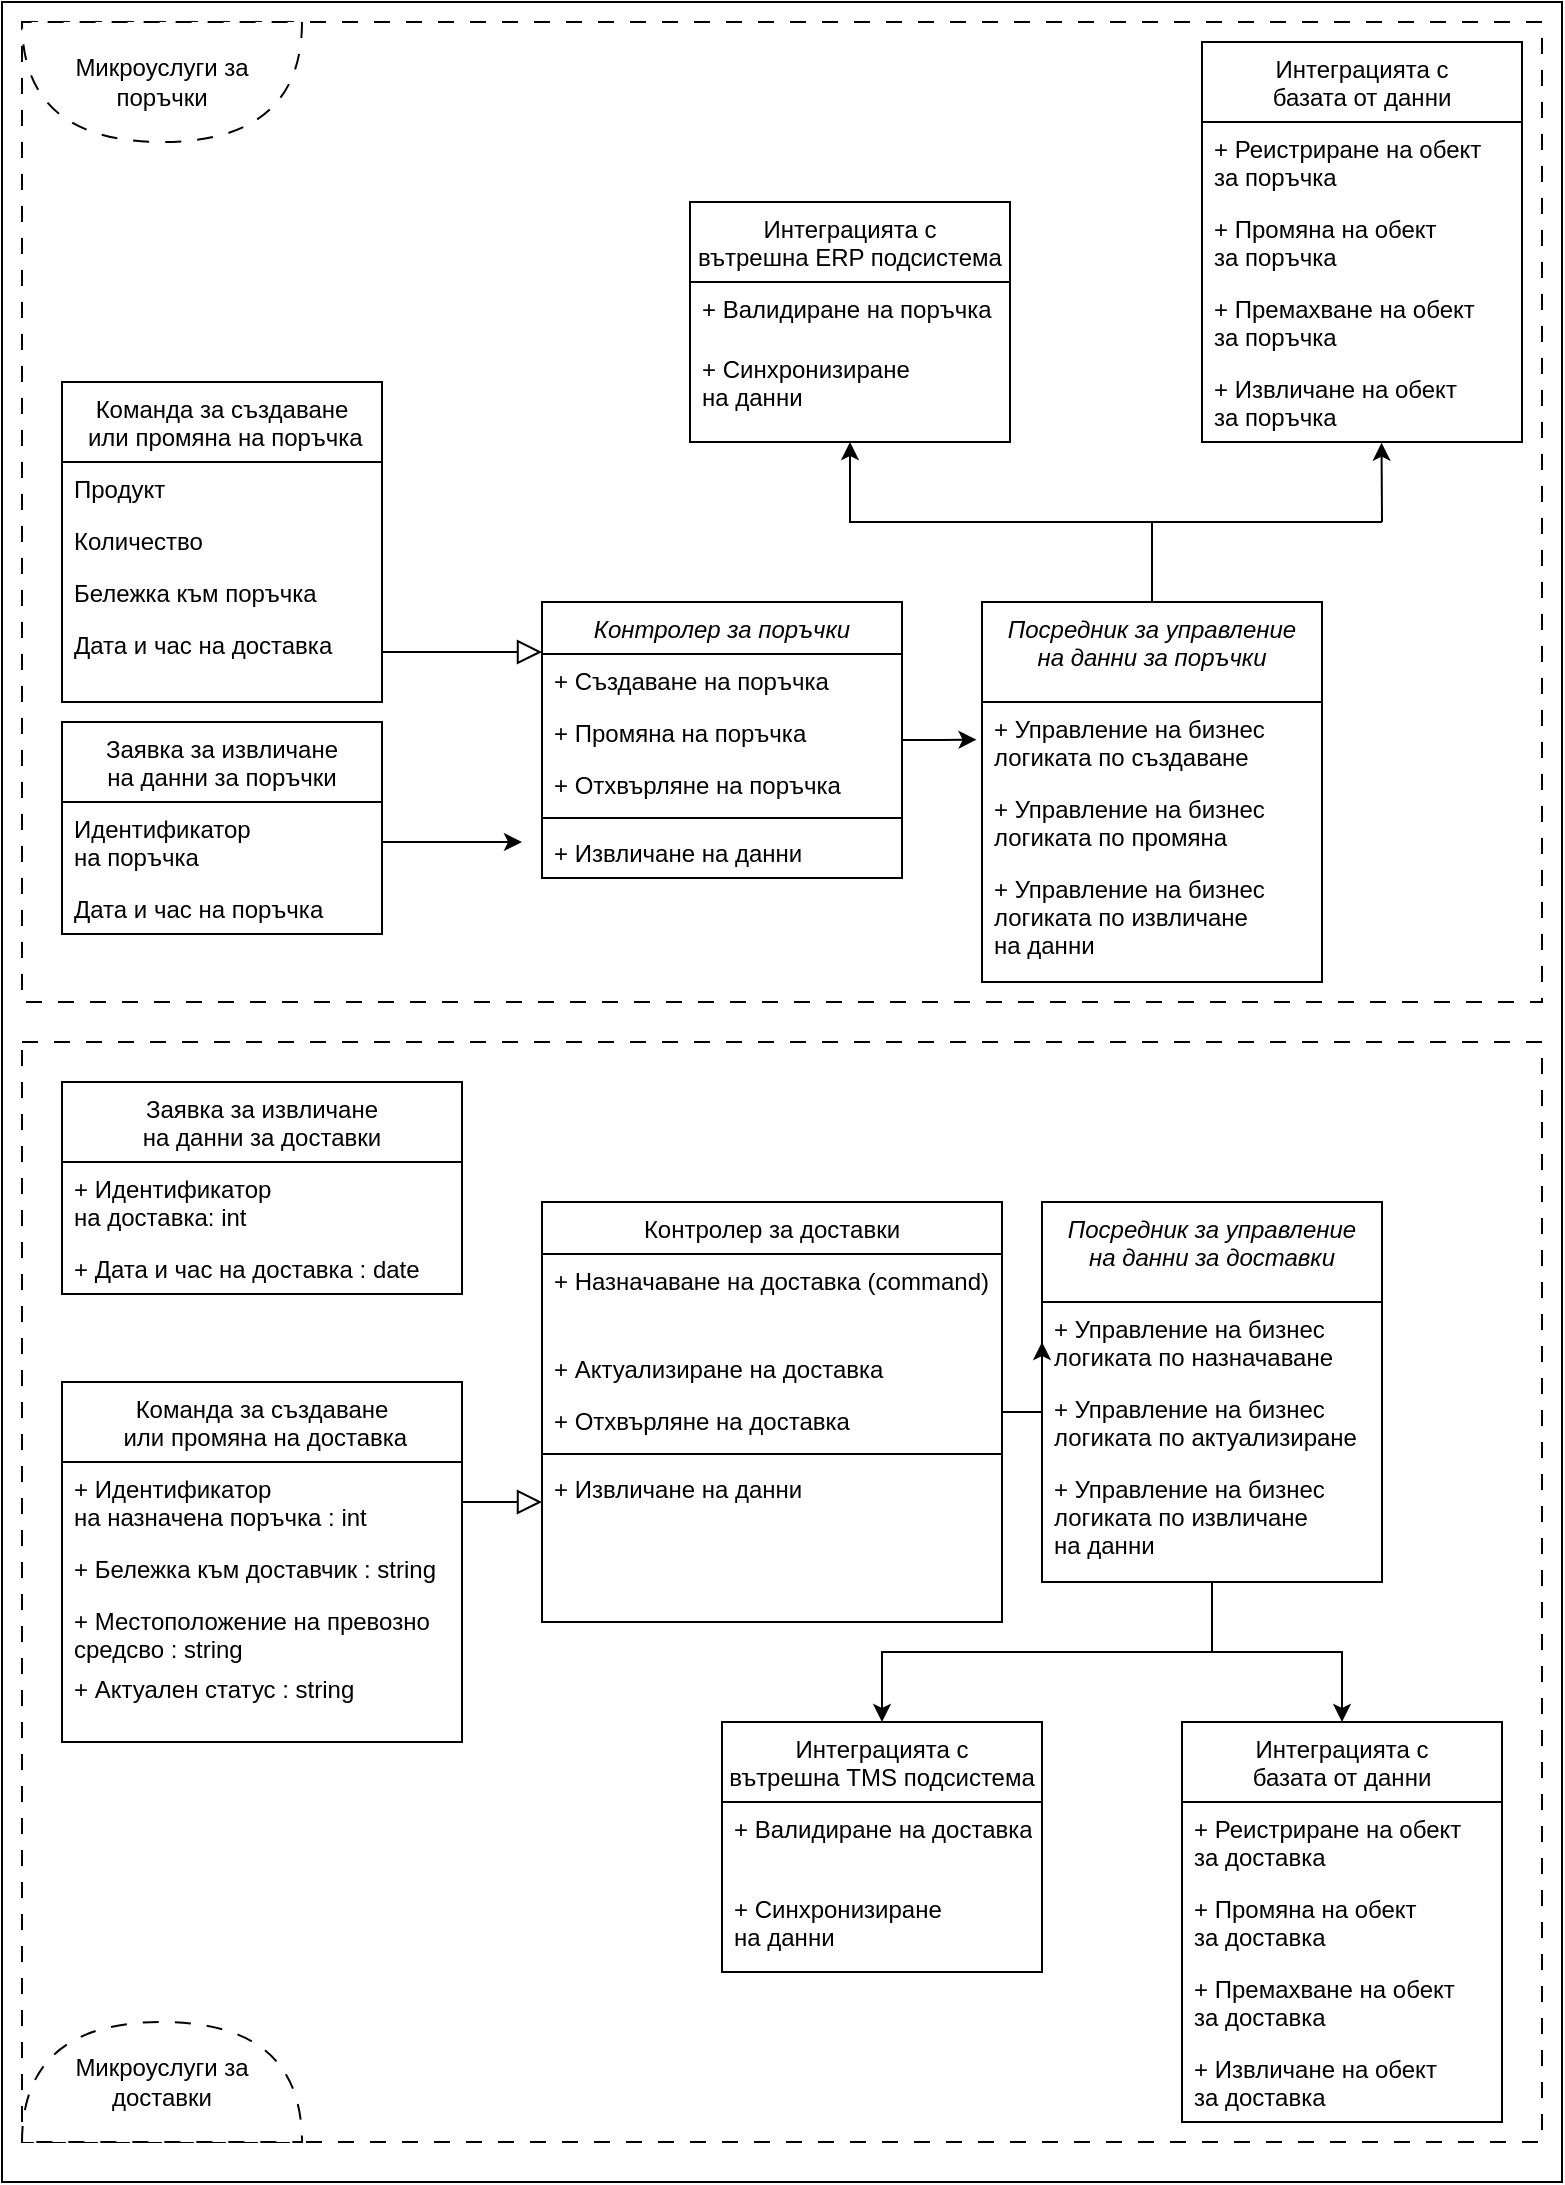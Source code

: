 <mxfile version="26.0.9">
  <diagram id="C5RBs43oDa-KdzZeNtuy" name="Page-1">
    <mxGraphModel dx="600" dy="1458" grid="1" gridSize="10" guides="1" tooltips="1" connect="1" arrows="1" fold="1" page="1" pageScale="1" pageWidth="827" pageHeight="1169" math="0" shadow="0">
      <root>
        <mxCell id="WIyWlLk6GJQsqaUBKTNV-0" />
        <mxCell id="WIyWlLk6GJQsqaUBKTNV-1" parent="WIyWlLk6GJQsqaUBKTNV-0" />
        <mxCell id="S2_QrUzKiXi8o2pbdPD4-12" value="" style="rounded=0;whiteSpace=wrap;html=1;" vertex="1" parent="WIyWlLk6GJQsqaUBKTNV-1">
          <mxGeometry y="-170" width="780" height="1090" as="geometry" />
        </mxCell>
        <mxCell id="S2_QrUzKiXi8o2pbdPD4-150" value="" style="rounded=0;whiteSpace=wrap;html=1;dashed=1;dashPattern=8 8;fillColor=none;" vertex="1" parent="WIyWlLk6GJQsqaUBKTNV-1">
          <mxGeometry x="10" y="350" width="760" height="550" as="geometry" />
        </mxCell>
        <mxCell id="S2_QrUzKiXi8o2pbdPD4-74" value="Контролер за поръчки" style="swimlane;fontStyle=2;align=center;verticalAlign=top;childLayout=stackLayout;horizontal=1;startSize=26;horizontalStack=0;resizeParent=1;resizeLast=0;collapsible=1;marginBottom=0;rounded=0;shadow=0;strokeWidth=1;" vertex="1" parent="WIyWlLk6GJQsqaUBKTNV-1">
          <mxGeometry x="270" y="130" width="180" height="138" as="geometry">
            <mxRectangle x="230" y="140" width="160" height="26" as="alternateBounds" />
          </mxGeometry>
        </mxCell>
        <mxCell id="S2_QrUzKiXi8o2pbdPD4-75" value="+ Създаване на поръчка" style="text;align=left;verticalAlign=top;spacingLeft=4;spacingRight=4;overflow=hidden;rotatable=0;points=[[0,0.5],[1,0.5]];portConstraint=eastwest;" vertex="1" parent="S2_QrUzKiXi8o2pbdPD4-74">
          <mxGeometry y="26" width="180" height="26" as="geometry" />
        </mxCell>
        <mxCell id="S2_QrUzKiXi8o2pbdPD4-76" value="+ Промяна на поръчка" style="text;align=left;verticalAlign=top;spacingLeft=4;spacingRight=4;overflow=hidden;rotatable=0;points=[[0,0.5],[1,0.5]];portConstraint=eastwest;rounded=0;shadow=0;html=0;" vertex="1" parent="S2_QrUzKiXi8o2pbdPD4-74">
          <mxGeometry y="52" width="180" height="26" as="geometry" />
        </mxCell>
        <mxCell id="S2_QrUzKiXi8o2pbdPD4-77" value="+ Отхвърляне на поръчка" style="text;align=left;verticalAlign=top;spacingLeft=4;spacingRight=4;overflow=hidden;rotatable=0;points=[[0,0.5],[1,0.5]];portConstraint=eastwest;rounded=0;shadow=0;html=0;" vertex="1" parent="S2_QrUzKiXi8o2pbdPD4-74">
          <mxGeometry y="78" width="180" height="26" as="geometry" />
        </mxCell>
        <mxCell id="S2_QrUzKiXi8o2pbdPD4-78" value="" style="line;html=1;strokeWidth=1;align=left;verticalAlign=middle;spacingTop=-1;spacingLeft=3;spacingRight=3;rotatable=0;labelPosition=right;points=[];portConstraint=eastwest;" vertex="1" parent="S2_QrUzKiXi8o2pbdPD4-74">
          <mxGeometry y="104" width="180" height="8" as="geometry" />
        </mxCell>
        <mxCell id="S2_QrUzKiXi8o2pbdPD4-79" value="+ Извличане на данни" style="text;align=left;verticalAlign=top;spacingLeft=4;spacingRight=4;overflow=hidden;rotatable=0;points=[[0,0.5],[1,0.5]];portConstraint=eastwest;" vertex="1" parent="S2_QrUzKiXi8o2pbdPD4-74">
          <mxGeometry y="112" width="180" height="26" as="geometry" />
        </mxCell>
        <mxCell id="S2_QrUzKiXi8o2pbdPD4-80" value="Команда за създаване&#xa; или промяна на поръчка" style="swimlane;fontStyle=0;align=center;verticalAlign=top;childLayout=stackLayout;horizontal=1;startSize=40;horizontalStack=0;resizeParent=1;resizeLast=0;collapsible=1;marginBottom=0;rounded=0;shadow=0;strokeWidth=1;" vertex="1" parent="WIyWlLk6GJQsqaUBKTNV-1">
          <mxGeometry x="30" y="20" width="160" height="160" as="geometry">
            <mxRectangle x="20" y="120" width="160" height="26" as="alternateBounds" />
          </mxGeometry>
        </mxCell>
        <mxCell id="S2_QrUzKiXi8o2pbdPD4-81" value="Продукт" style="text;align=left;verticalAlign=top;spacingLeft=4;spacingRight=4;overflow=hidden;rotatable=0;points=[[0,0.5],[1,0.5]];portConstraint=eastwest;" vertex="1" parent="S2_QrUzKiXi8o2pbdPD4-80">
          <mxGeometry y="40" width="160" height="26" as="geometry" />
        </mxCell>
        <mxCell id="S2_QrUzKiXi8o2pbdPD4-82" value="Количество" style="text;align=left;verticalAlign=top;spacingLeft=4;spacingRight=4;overflow=hidden;rotatable=0;points=[[0,0.5],[1,0.5]];portConstraint=eastwest;rounded=0;shadow=0;html=0;" vertex="1" parent="S2_QrUzKiXi8o2pbdPD4-80">
          <mxGeometry y="66" width="160" height="26" as="geometry" />
        </mxCell>
        <mxCell id="S2_QrUzKiXi8o2pbdPD4-83" value="Бележка към поръчка" style="text;align=left;verticalAlign=top;spacingLeft=4;spacingRight=4;overflow=hidden;rotatable=0;points=[[0,0.5],[1,0.5]];portConstraint=eastwest;rounded=0;shadow=0;html=0;" vertex="1" parent="S2_QrUzKiXi8o2pbdPD4-80">
          <mxGeometry y="92" width="160" height="26" as="geometry" />
        </mxCell>
        <mxCell id="S2_QrUzKiXi8o2pbdPD4-84" value="Дата и час на доставка" style="text;align=left;verticalAlign=top;spacingLeft=4;spacingRight=4;overflow=hidden;rotatable=0;points=[[0,0.5],[1,0.5]];portConstraint=eastwest;rounded=0;shadow=0;html=0;" vertex="1" parent="S2_QrUzKiXi8o2pbdPD4-80">
          <mxGeometry y="118" width="160" height="26" as="geometry" />
        </mxCell>
        <mxCell id="S2_QrUzKiXi8o2pbdPD4-85" value="" style="endArrow=block;endSize=10;endFill=0;shadow=0;strokeWidth=1;rounded=0;curved=0;edgeStyle=elbowEdgeStyle;elbow=vertical;" edge="1" parent="WIyWlLk6GJQsqaUBKTNV-1" source="S2_QrUzKiXi8o2pbdPD4-80" target="S2_QrUzKiXi8o2pbdPD4-74">
          <mxGeometry width="160" relative="1" as="geometry">
            <mxPoint x="210" y="213" as="sourcePoint" />
            <mxPoint x="210" y="213" as="targetPoint" />
          </mxGeometry>
        </mxCell>
        <mxCell id="S2_QrUzKiXi8o2pbdPD4-86" value="Интеграцията с &#xa;базата от данни" style="swimlane;fontStyle=0;align=center;verticalAlign=top;childLayout=stackLayout;horizontal=1;startSize=40;horizontalStack=0;resizeParent=1;resizeLast=0;collapsible=1;marginBottom=0;rounded=0;shadow=0;strokeWidth=1;" vertex="1" parent="WIyWlLk6GJQsqaUBKTNV-1">
          <mxGeometry x="600" y="-150" width="160" height="200" as="geometry">
            <mxRectangle x="550" y="140" width="160" height="26" as="alternateBounds" />
          </mxGeometry>
        </mxCell>
        <mxCell id="S2_QrUzKiXi8o2pbdPD4-87" value="+ Реистриране на обект&#xa;за поръчка" style="text;align=left;verticalAlign=top;spacingLeft=4;spacingRight=4;overflow=hidden;rotatable=0;points=[[0,0.5],[1,0.5]];portConstraint=eastwest;" vertex="1" parent="S2_QrUzKiXi8o2pbdPD4-86">
          <mxGeometry y="40" width="160" height="40" as="geometry" />
        </mxCell>
        <mxCell id="S2_QrUzKiXi8o2pbdPD4-88" value="+ Промяна на обект&#xa;за поръчка" style="text;align=left;verticalAlign=top;spacingLeft=4;spacingRight=4;overflow=hidden;rotatable=0;points=[[0,0.5],[1,0.5]];portConstraint=eastwest;rounded=0;shadow=0;html=0;" vertex="1" parent="S2_QrUzKiXi8o2pbdPD4-86">
          <mxGeometry y="80" width="160" height="40" as="geometry" />
        </mxCell>
        <mxCell id="S2_QrUzKiXi8o2pbdPD4-89" value="+ Премахване на обект&#xa;за поръчка" style="text;align=left;verticalAlign=top;spacingLeft=4;spacingRight=4;overflow=hidden;rotatable=0;points=[[0,0.5],[1,0.5]];portConstraint=eastwest;rounded=0;shadow=0;html=0;" vertex="1" parent="S2_QrUzKiXi8o2pbdPD4-86">
          <mxGeometry y="120" width="160" height="40" as="geometry" />
        </mxCell>
        <mxCell id="S2_QrUzKiXi8o2pbdPD4-90" value="+ Извличане на обект&#xa;за поръчка" style="text;align=left;verticalAlign=top;spacingLeft=4;spacingRight=4;overflow=hidden;rotatable=0;points=[[0,0.5],[1,0.5]];portConstraint=eastwest;rounded=0;shadow=0;html=0;" vertex="1" parent="S2_QrUzKiXi8o2pbdPD4-86">
          <mxGeometry y="160" width="160" height="40" as="geometry" />
        </mxCell>
        <mxCell id="S2_QrUzKiXi8o2pbdPD4-91" value="Интеграцията с &#xa;вътрешна ERP подсистема" style="swimlane;fontStyle=0;align=center;verticalAlign=top;childLayout=stackLayout;horizontal=1;startSize=40;horizontalStack=0;resizeParent=1;resizeLast=0;collapsible=1;marginBottom=0;rounded=0;shadow=0;strokeWidth=1;" vertex="1" parent="WIyWlLk6GJQsqaUBKTNV-1">
          <mxGeometry x="344" y="-70" width="160" height="120" as="geometry">
            <mxRectangle x="550" y="140" width="160" height="26" as="alternateBounds" />
          </mxGeometry>
        </mxCell>
        <mxCell id="S2_QrUzKiXi8o2pbdPD4-92" value="+ Валидиране на поръчка" style="text;align=left;verticalAlign=top;spacingLeft=4;spacingRight=4;overflow=hidden;rotatable=0;points=[[0,0.5],[1,0.5]];portConstraint=eastwest;" vertex="1" parent="S2_QrUzKiXi8o2pbdPD4-91">
          <mxGeometry y="40" width="160" height="30" as="geometry" />
        </mxCell>
        <mxCell id="S2_QrUzKiXi8o2pbdPD4-93" value="+ Синхронизиране&#xa;на данни" style="text;align=left;verticalAlign=top;spacingLeft=4;spacingRight=4;overflow=hidden;rotatable=0;points=[[0,0.5],[1,0.5]];portConstraint=eastwest;rounded=0;shadow=0;html=0;" vertex="1" parent="S2_QrUzKiXi8o2pbdPD4-91">
          <mxGeometry y="70" width="160" height="40" as="geometry" />
        </mxCell>
        <mxCell id="S2_QrUzKiXi8o2pbdPD4-94" style="edgeStyle=orthogonalEdgeStyle;rounded=0;orthogonalLoop=1;jettySize=auto;html=1;entryX=0.5;entryY=1;entryDx=0;entryDy=0;" edge="1" parent="WIyWlLk6GJQsqaUBKTNV-1" source="S2_QrUzKiXi8o2pbdPD4-95" target="S2_QrUzKiXi8o2pbdPD4-91">
          <mxGeometry relative="1" as="geometry" />
        </mxCell>
        <mxCell id="S2_QrUzKiXi8o2pbdPD4-95" value="Посредник за управление &#xa;на данни за поръчки" style="swimlane;fontStyle=2;align=center;verticalAlign=top;childLayout=stackLayout;horizontal=1;startSize=50;horizontalStack=0;resizeParent=1;resizeLast=0;collapsible=1;marginBottom=0;rounded=0;shadow=0;strokeWidth=1;" vertex="1" parent="WIyWlLk6GJQsqaUBKTNV-1">
          <mxGeometry x="490" y="130" width="170" height="190" as="geometry">
            <mxRectangle x="230" y="140" width="160" height="26" as="alternateBounds" />
          </mxGeometry>
        </mxCell>
        <mxCell id="S2_QrUzKiXi8o2pbdPD4-96" value="+ Управление на бизнес &#xa;логиката по създаване" style="text;align=left;verticalAlign=top;spacingLeft=4;spacingRight=4;overflow=hidden;rotatable=0;points=[[0,0.5],[1,0.5]];portConstraint=eastwest;" vertex="1" parent="S2_QrUzKiXi8o2pbdPD4-95">
          <mxGeometry y="50" width="170" height="40" as="geometry" />
        </mxCell>
        <mxCell id="S2_QrUzKiXi8o2pbdPD4-97" value="+ Управление на бизнес &#xa;логиката по промяна" style="text;align=left;verticalAlign=top;spacingLeft=4;spacingRight=4;overflow=hidden;rotatable=0;points=[[0,0.5],[1,0.5]];portConstraint=eastwest;" vertex="1" parent="S2_QrUzKiXi8o2pbdPD4-95">
          <mxGeometry y="90" width="170" height="40" as="geometry" />
        </mxCell>
        <mxCell id="S2_QrUzKiXi8o2pbdPD4-98" value="+ Управление на бизнес &#xa;логиката по извличане &#xa;на данни" style="text;align=left;verticalAlign=top;spacingLeft=4;spacingRight=4;overflow=hidden;rotatable=0;points=[[0,0.5],[1,0.5]];portConstraint=eastwest;" vertex="1" parent="S2_QrUzKiXi8o2pbdPD4-95">
          <mxGeometry y="130" width="170" height="50" as="geometry" />
        </mxCell>
        <mxCell id="S2_QrUzKiXi8o2pbdPD4-99" value="" style="endArrow=classic;html=1;rounded=0;entryX=0.561;entryY=1.009;entryDx=0;entryDy=0;entryPerimeter=0;" edge="1" parent="WIyWlLk6GJQsqaUBKTNV-1" target="S2_QrUzKiXi8o2pbdPD4-90">
          <mxGeometry width="50" height="50" relative="1" as="geometry">
            <mxPoint x="690" y="90" as="sourcePoint" />
            <mxPoint x="510" y="60" as="targetPoint" />
          </mxGeometry>
        </mxCell>
        <mxCell id="S2_QrUzKiXi8o2pbdPD4-100" value="" style="endArrow=none;html=1;rounded=0;" edge="1" parent="WIyWlLk6GJQsqaUBKTNV-1">
          <mxGeometry width="50" height="50" relative="1" as="geometry">
            <mxPoint x="570" y="90" as="sourcePoint" />
            <mxPoint x="690" y="90" as="targetPoint" />
          </mxGeometry>
        </mxCell>
        <mxCell id="S2_QrUzKiXi8o2pbdPD4-101" style="edgeStyle=orthogonalEdgeStyle;rounded=0;orthogonalLoop=1;jettySize=auto;html=1;entryX=-0.017;entryY=0.471;entryDx=0;entryDy=0;entryPerimeter=0;" edge="1" parent="WIyWlLk6GJQsqaUBKTNV-1" source="S2_QrUzKiXi8o2pbdPD4-74">
          <mxGeometry relative="1" as="geometry">
            <mxPoint x="487.28" y="198.84" as="targetPoint" />
          </mxGeometry>
        </mxCell>
        <mxCell id="S2_QrUzKiXi8o2pbdPD4-141" style="edgeStyle=orthogonalEdgeStyle;rounded=0;orthogonalLoop=1;jettySize=auto;html=1;entryX=0;entryY=0.5;entryDx=0;entryDy=0;" edge="1" parent="WIyWlLk6GJQsqaUBKTNV-1" source="S2_QrUzKiXi8o2pbdPD4-103" target="S2_QrUzKiXi8o2pbdPD4-124">
          <mxGeometry relative="1" as="geometry" />
        </mxCell>
        <mxCell id="S2_QrUzKiXi8o2pbdPD4-103" value="Контролер за доставки" style="swimlane;fontStyle=0;align=center;verticalAlign=top;childLayout=stackLayout;horizontal=1;startSize=26;horizontalStack=0;resizeParent=1;resizeLast=0;collapsible=1;marginBottom=0;rounded=0;shadow=0;strokeWidth=1;" vertex="1" parent="WIyWlLk6GJQsqaUBKTNV-1">
          <mxGeometry x="270" y="430" width="230" height="210" as="geometry">
            <mxRectangle x="230" y="140" width="160" height="26" as="alternateBounds" />
          </mxGeometry>
        </mxCell>
        <mxCell id="S2_QrUzKiXi8o2pbdPD4-104" value="+ Назначаване на доставка (command)" style="text;align=left;verticalAlign=top;spacingLeft=4;spacingRight=4;overflow=hidden;rotatable=0;points=[[0,0.5],[1,0.5]];portConstraint=eastwest;" vertex="1" parent="S2_QrUzKiXi8o2pbdPD4-103">
          <mxGeometry y="26" width="230" height="44" as="geometry" />
        </mxCell>
        <mxCell id="S2_QrUzKiXi8o2pbdPD4-105" value="+ Актуализиране на доставка" style="text;align=left;verticalAlign=top;spacingLeft=4;spacingRight=4;overflow=hidden;rotatable=0;points=[[0,0.5],[1,0.5]];portConstraint=eastwest;rounded=0;shadow=0;html=0;" vertex="1" parent="S2_QrUzKiXi8o2pbdPD4-103">
          <mxGeometry y="70" width="230" height="26" as="geometry" />
        </mxCell>
        <mxCell id="S2_QrUzKiXi8o2pbdPD4-106" value="+ Отхвърляне на доставка" style="text;align=left;verticalAlign=top;spacingLeft=4;spacingRight=4;overflow=hidden;rotatable=0;points=[[0,0.5],[1,0.5]];portConstraint=eastwest;rounded=0;shadow=0;html=0;" vertex="1" parent="S2_QrUzKiXi8o2pbdPD4-103">
          <mxGeometry y="96" width="230" height="26" as="geometry" />
        </mxCell>
        <mxCell id="S2_QrUzKiXi8o2pbdPD4-107" value="" style="line;html=1;strokeWidth=1;align=left;verticalAlign=middle;spacingTop=-1;spacingLeft=3;spacingRight=3;rotatable=0;labelPosition=right;points=[];portConstraint=eastwest;" vertex="1" parent="S2_QrUzKiXi8o2pbdPD4-103">
          <mxGeometry y="122" width="230" height="8" as="geometry" />
        </mxCell>
        <mxCell id="S2_QrUzKiXi8o2pbdPD4-108" value="+ Извличане на данни" style="text;align=left;verticalAlign=top;spacingLeft=4;spacingRight=4;overflow=hidden;rotatable=0;points=[[0,0.5],[1,0.5]];portConstraint=eastwest;" vertex="1" parent="S2_QrUzKiXi8o2pbdPD4-103">
          <mxGeometry y="130" width="230" height="26" as="geometry" />
        </mxCell>
        <mxCell id="S2_QrUzKiXi8o2pbdPD4-109" value="Команда за създаване&#xa; или промяна на доставка" style="swimlane;fontStyle=0;align=center;verticalAlign=top;childLayout=stackLayout;horizontal=1;startSize=40;horizontalStack=0;resizeParent=1;resizeLast=0;collapsible=1;marginBottom=0;rounded=0;shadow=0;strokeWidth=1;" vertex="1" parent="WIyWlLk6GJQsqaUBKTNV-1">
          <mxGeometry x="30" y="520" width="200" height="180" as="geometry">
            <mxRectangle x="20" y="120" width="160" height="26" as="alternateBounds" />
          </mxGeometry>
        </mxCell>
        <mxCell id="S2_QrUzKiXi8o2pbdPD4-110" value="+ Идентификатор&#xa;на назначена поръчка : int" style="text;align=left;verticalAlign=top;spacingLeft=4;spacingRight=4;overflow=hidden;rotatable=0;points=[[0,0.5],[1,0.5]];portConstraint=eastwest;" vertex="1" parent="S2_QrUzKiXi8o2pbdPD4-109">
          <mxGeometry y="40" width="200" height="40" as="geometry" />
        </mxCell>
        <mxCell id="S2_QrUzKiXi8o2pbdPD4-111" value="+ Бележка към доставчик : string" style="text;align=left;verticalAlign=top;spacingLeft=4;spacingRight=4;overflow=hidden;rotatable=0;points=[[0,0.5],[1,0.5]];portConstraint=eastwest;rounded=0;shadow=0;html=0;" vertex="1" parent="S2_QrUzKiXi8o2pbdPD4-109">
          <mxGeometry y="80" width="200" height="26" as="geometry" />
        </mxCell>
        <mxCell id="S2_QrUzKiXi8o2pbdPD4-112" value="+ Местоположение на превозно&#xa;средсво : string" style="text;align=left;verticalAlign=top;spacingLeft=4;spacingRight=4;overflow=hidden;rotatable=0;points=[[0,0.5],[1,0.5]];portConstraint=eastwest;rounded=0;shadow=0;html=0;" vertex="1" parent="S2_QrUzKiXi8o2pbdPD4-109">
          <mxGeometry y="106" width="200" height="34" as="geometry" />
        </mxCell>
        <mxCell id="S2_QrUzKiXi8o2pbdPD4-113" value="+ Актуален статус : string" style="text;align=left;verticalAlign=top;spacingLeft=4;spacingRight=4;overflow=hidden;rotatable=0;points=[[0,0.5],[1,0.5]];portConstraint=eastwest;rounded=0;shadow=0;html=0;" vertex="1" parent="S2_QrUzKiXi8o2pbdPD4-109">
          <mxGeometry y="140" width="200" height="26" as="geometry" />
        </mxCell>
        <mxCell id="S2_QrUzKiXi8o2pbdPD4-114" value="" style="endArrow=block;endSize=10;endFill=0;shadow=0;strokeWidth=1;rounded=0;curved=0;edgeStyle=elbowEdgeStyle;elbow=vertical;" edge="1" parent="WIyWlLk6GJQsqaUBKTNV-1" source="S2_QrUzKiXi8o2pbdPD4-109" target="S2_QrUzKiXi8o2pbdPD4-103">
          <mxGeometry width="160" relative="1" as="geometry">
            <mxPoint x="220" y="743" as="sourcePoint" />
            <mxPoint x="220" y="743" as="targetPoint" />
          </mxGeometry>
        </mxCell>
        <mxCell id="S2_QrUzKiXi8o2pbdPD4-115" value="Интеграцията с &#xa;базата от данни" style="swimlane;fontStyle=0;align=center;verticalAlign=top;childLayout=stackLayout;horizontal=1;startSize=40;horizontalStack=0;resizeParent=1;resizeLast=0;collapsible=1;marginBottom=0;rounded=0;shadow=0;strokeWidth=1;" vertex="1" parent="WIyWlLk6GJQsqaUBKTNV-1">
          <mxGeometry x="590" y="690" width="160" height="200" as="geometry">
            <mxRectangle x="550" y="140" width="160" height="26" as="alternateBounds" />
          </mxGeometry>
        </mxCell>
        <mxCell id="S2_QrUzKiXi8o2pbdPD4-116" value="+ Реистриране на обект&#xa;за доставка" style="text;align=left;verticalAlign=top;spacingLeft=4;spacingRight=4;overflow=hidden;rotatable=0;points=[[0,0.5],[1,0.5]];portConstraint=eastwest;" vertex="1" parent="S2_QrUzKiXi8o2pbdPD4-115">
          <mxGeometry y="40" width="160" height="40" as="geometry" />
        </mxCell>
        <mxCell id="S2_QrUzKiXi8o2pbdPD4-117" value="+ Промяна на обект&#xa;за доставка" style="text;align=left;verticalAlign=top;spacingLeft=4;spacingRight=4;overflow=hidden;rotatable=0;points=[[0,0.5],[1,0.5]];portConstraint=eastwest;rounded=0;shadow=0;html=0;" vertex="1" parent="S2_QrUzKiXi8o2pbdPD4-115">
          <mxGeometry y="80" width="160" height="40" as="geometry" />
        </mxCell>
        <mxCell id="S2_QrUzKiXi8o2pbdPD4-118" value="+ Премахване на обект&#xa;за доставка" style="text;align=left;verticalAlign=top;spacingLeft=4;spacingRight=4;overflow=hidden;rotatable=0;points=[[0,0.5],[1,0.5]];portConstraint=eastwest;rounded=0;shadow=0;html=0;" vertex="1" parent="S2_QrUzKiXi8o2pbdPD4-115">
          <mxGeometry y="120" width="160" height="40" as="geometry" />
        </mxCell>
        <mxCell id="S2_QrUzKiXi8o2pbdPD4-119" value="+ Извличане на обект&#xa;за доставка" style="text;align=left;verticalAlign=top;spacingLeft=4;spacingRight=4;overflow=hidden;rotatable=0;points=[[0,0.5],[1,0.5]];portConstraint=eastwest;rounded=0;shadow=0;html=0;" vertex="1" parent="S2_QrUzKiXi8o2pbdPD4-115">
          <mxGeometry y="160" width="160" height="40" as="geometry" />
        </mxCell>
        <mxCell id="S2_QrUzKiXi8o2pbdPD4-120" value="Интеграцията с &#xa;вътрешна TMS подсистема" style="swimlane;fontStyle=0;align=center;verticalAlign=top;childLayout=stackLayout;horizontal=1;startSize=40;horizontalStack=0;resizeParent=1;resizeLast=0;collapsible=1;marginBottom=0;rounded=0;shadow=0;strokeWidth=1;" vertex="1" parent="WIyWlLk6GJQsqaUBKTNV-1">
          <mxGeometry x="360" y="690" width="160" height="125" as="geometry">
            <mxRectangle x="550" y="140" width="160" height="26" as="alternateBounds" />
          </mxGeometry>
        </mxCell>
        <mxCell id="S2_QrUzKiXi8o2pbdPD4-121" value="+ Валидиране на доставка" style="text;align=left;verticalAlign=top;spacingLeft=4;spacingRight=4;overflow=hidden;rotatable=0;points=[[0,0.5],[1,0.5]];portConstraint=eastwest;" vertex="1" parent="S2_QrUzKiXi8o2pbdPD4-120">
          <mxGeometry y="40" width="160" height="40" as="geometry" />
        </mxCell>
        <mxCell id="S2_QrUzKiXi8o2pbdPD4-122" value="+ Синхронизиране&#xa;на данни" style="text;align=left;verticalAlign=top;spacingLeft=4;spacingRight=4;overflow=hidden;rotatable=0;points=[[0,0.5],[1,0.5]];portConstraint=eastwest;rounded=0;shadow=0;html=0;" vertex="1" parent="S2_QrUzKiXi8o2pbdPD4-120">
          <mxGeometry y="80" width="160" height="40" as="geometry" />
        </mxCell>
        <mxCell id="S2_QrUzKiXi8o2pbdPD4-139" style="edgeStyle=orthogonalEdgeStyle;rounded=0;orthogonalLoop=1;jettySize=auto;html=1;entryX=0.5;entryY=0;entryDx=0;entryDy=0;" edge="1" parent="WIyWlLk6GJQsqaUBKTNV-1" source="S2_QrUzKiXi8o2pbdPD4-123" target="S2_QrUzKiXi8o2pbdPD4-115">
          <mxGeometry relative="1" as="geometry" />
        </mxCell>
        <mxCell id="S2_QrUzKiXi8o2pbdPD4-146" style="edgeStyle=orthogonalEdgeStyle;rounded=0;orthogonalLoop=1;jettySize=auto;html=1;entryX=0.5;entryY=0;entryDx=0;entryDy=0;" edge="1" parent="WIyWlLk6GJQsqaUBKTNV-1" source="S2_QrUzKiXi8o2pbdPD4-123" target="S2_QrUzKiXi8o2pbdPD4-120">
          <mxGeometry relative="1" as="geometry" />
        </mxCell>
        <mxCell id="S2_QrUzKiXi8o2pbdPD4-123" value="Посредник за управление &#xa;на данни за доставки" style="swimlane;fontStyle=2;align=center;verticalAlign=top;childLayout=stackLayout;horizontal=1;startSize=50;horizontalStack=0;resizeParent=1;resizeLast=0;collapsible=1;marginBottom=0;rounded=0;shadow=0;strokeWidth=1;" vertex="1" parent="WIyWlLk6GJQsqaUBKTNV-1">
          <mxGeometry x="520" y="430" width="170" height="190" as="geometry">
            <mxRectangle x="230" y="140" width="160" height="26" as="alternateBounds" />
          </mxGeometry>
        </mxCell>
        <mxCell id="S2_QrUzKiXi8o2pbdPD4-124" value="+ Управление на бизнес &#xa;логиката по назначаване " style="text;align=left;verticalAlign=top;spacingLeft=4;spacingRight=4;overflow=hidden;rotatable=0;points=[[0,0.5],[1,0.5]];portConstraint=eastwest;" vertex="1" parent="S2_QrUzKiXi8o2pbdPD4-123">
          <mxGeometry y="50" width="170" height="40" as="geometry" />
        </mxCell>
        <mxCell id="S2_QrUzKiXi8o2pbdPD4-125" value="+ Управление на бизнес &#xa;логиката по актуализиране " style="text;align=left;verticalAlign=top;spacingLeft=4;spacingRight=4;overflow=hidden;rotatable=0;points=[[0,0.5],[1,0.5]];portConstraint=eastwest;" vertex="1" parent="S2_QrUzKiXi8o2pbdPD4-123">
          <mxGeometry y="90" width="170" height="40" as="geometry" />
        </mxCell>
        <mxCell id="S2_QrUzKiXi8o2pbdPD4-126" value="+ Управление на бизнес &#xa;логиката по извличане &#xa;на данни" style="text;align=left;verticalAlign=top;spacingLeft=4;spacingRight=4;overflow=hidden;rotatable=0;points=[[0,0.5],[1,0.5]];portConstraint=eastwest;" vertex="1" parent="S2_QrUzKiXi8o2pbdPD4-123">
          <mxGeometry y="130" width="170" height="50" as="geometry" />
        </mxCell>
        <mxCell id="S2_QrUzKiXi8o2pbdPD4-127" value="Заявка за извличане&#xa;на данни за поръчки" style="swimlane;fontStyle=0;align=center;verticalAlign=top;childLayout=stackLayout;horizontal=1;startSize=40;horizontalStack=0;resizeParent=1;resizeLast=0;collapsible=1;marginBottom=0;rounded=0;shadow=0;strokeWidth=1;" vertex="1" parent="WIyWlLk6GJQsqaUBKTNV-1">
          <mxGeometry x="30" y="190" width="160" height="106" as="geometry">
            <mxRectangle x="20" y="120" width="160" height="26" as="alternateBounds" />
          </mxGeometry>
        </mxCell>
        <mxCell id="S2_QrUzKiXi8o2pbdPD4-128" style="edgeStyle=orthogonalEdgeStyle;rounded=0;orthogonalLoop=1;jettySize=auto;html=1;" edge="1" parent="S2_QrUzKiXi8o2pbdPD4-127" source="S2_QrUzKiXi8o2pbdPD4-129">
          <mxGeometry relative="1" as="geometry">
            <mxPoint x="230" y="60" as="targetPoint" />
          </mxGeometry>
        </mxCell>
        <mxCell id="S2_QrUzKiXi8o2pbdPD4-129" value="Идентификатор &#xa;на поръчка" style="text;align=left;verticalAlign=top;spacingLeft=4;spacingRight=4;overflow=hidden;rotatable=0;points=[[0,0.5],[1,0.5]];portConstraint=eastwest;" vertex="1" parent="S2_QrUzKiXi8o2pbdPD4-127">
          <mxGeometry y="40" width="160" height="40" as="geometry" />
        </mxCell>
        <mxCell id="S2_QrUzKiXi8o2pbdPD4-130" value="Дата и час на поръчка" style="text;align=left;verticalAlign=top;spacingLeft=4;spacingRight=4;overflow=hidden;rotatable=0;points=[[0,0.5],[1,0.5]];portConstraint=eastwest;rounded=0;shadow=0;html=0;" vertex="1" parent="S2_QrUzKiXi8o2pbdPD4-127">
          <mxGeometry y="80" width="160" height="26" as="geometry" />
        </mxCell>
        <mxCell id="S2_QrUzKiXi8o2pbdPD4-131" value="Заявка за извличане&#xa;на данни за доставки" style="swimlane;fontStyle=0;align=center;verticalAlign=top;childLayout=stackLayout;horizontal=1;startSize=40;horizontalStack=0;resizeParent=1;resizeLast=0;collapsible=1;marginBottom=0;rounded=0;shadow=0;strokeWidth=1;" vertex="1" parent="WIyWlLk6GJQsqaUBKTNV-1">
          <mxGeometry x="30" y="370" width="200" height="106" as="geometry">
            <mxRectangle x="20" y="120" width="160" height="26" as="alternateBounds" />
          </mxGeometry>
        </mxCell>
        <mxCell id="S2_QrUzKiXi8o2pbdPD4-132" value="+ Идентификатор &#xa;на доставка: int" style="text;align=left;verticalAlign=top;spacingLeft=4;spacingRight=4;overflow=hidden;rotatable=0;points=[[0,0.5],[1,0.5]];portConstraint=eastwest;" vertex="1" parent="S2_QrUzKiXi8o2pbdPD4-131">
          <mxGeometry y="40" width="200" height="40" as="geometry" />
        </mxCell>
        <mxCell id="S2_QrUzKiXi8o2pbdPD4-133" value="+ Дата и час на доставка : date" style="text;align=left;verticalAlign=top;spacingLeft=4;spacingRight=4;overflow=hidden;rotatable=0;points=[[0,0.5],[1,0.5]];portConstraint=eastwest;rounded=0;shadow=0;html=0;" vertex="1" parent="S2_QrUzKiXi8o2pbdPD4-131">
          <mxGeometry y="80" width="200" height="26" as="geometry" />
        </mxCell>
        <mxCell id="S2_QrUzKiXi8o2pbdPD4-147" value="" style="rounded=0;whiteSpace=wrap;html=1;dashed=1;dashPattern=8 8;fillColor=none;" vertex="1" parent="WIyWlLk6GJQsqaUBKTNV-1">
          <mxGeometry x="10" y="-160" width="760" height="490" as="geometry" />
        </mxCell>
        <mxCell id="S2_QrUzKiXi8o2pbdPD4-153" value="Микроуслуги за&lt;br&gt;поръчки" style="shape=or;whiteSpace=wrap;html=1;direction=south;dashed=1;dashPattern=8 8;" vertex="1" parent="WIyWlLk6GJQsqaUBKTNV-1">
          <mxGeometry x="10" y="-160" width="140" height="60" as="geometry" />
        </mxCell>
        <mxCell id="S2_QrUzKiXi8o2pbdPD4-154" value="Микроуслуги за&lt;br&gt;доставки" style="shape=or;whiteSpace=wrap;html=1;direction=north;dashed=1;dashPattern=8 8;" vertex="1" parent="WIyWlLk6GJQsqaUBKTNV-1">
          <mxGeometry x="10" y="840" width="140" height="60" as="geometry" />
        </mxCell>
      </root>
    </mxGraphModel>
  </diagram>
</mxfile>
